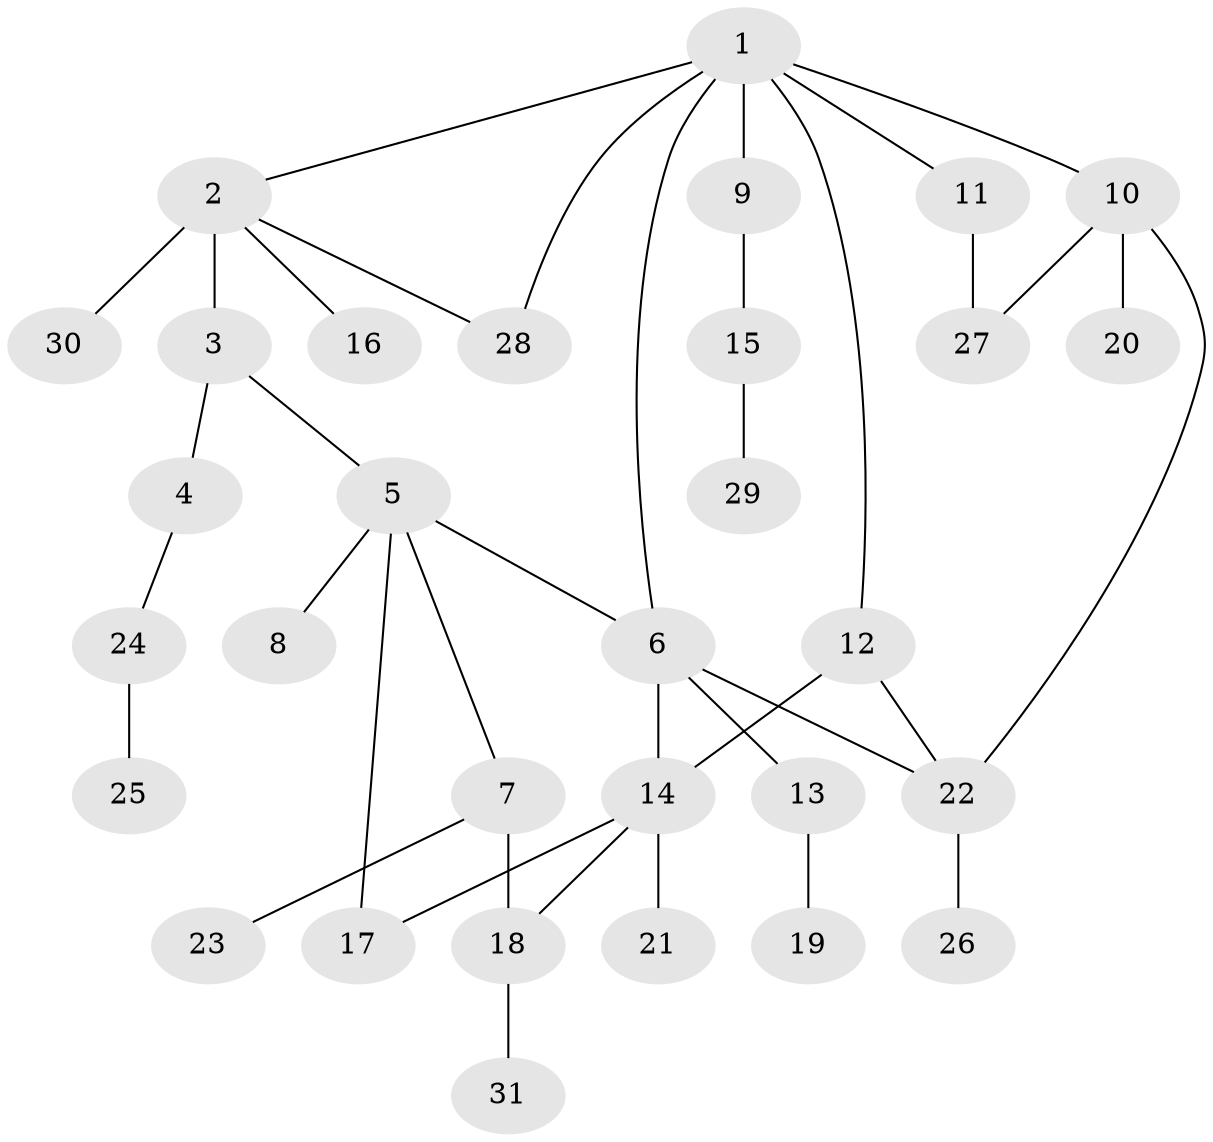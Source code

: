 // original degree distribution, {9: 0.009708737864077669, 3: 0.1650485436893204, 6: 0.019417475728155338, 4: 0.10679611650485436, 1: 0.44660194174757284, 7: 0.009708737864077669, 5: 0.009708737864077669, 2: 0.23300970873786409}
// Generated by graph-tools (version 1.1) at 2025/48/03/04/25 22:48:39]
// undirected, 31 vertices, 38 edges
graph export_dot {
  node [color=gray90,style=filled];
  1;
  2;
  3;
  4;
  5;
  6;
  7;
  8;
  9;
  10;
  11;
  12;
  13;
  14;
  15;
  16;
  17;
  18;
  19;
  20;
  21;
  22;
  23;
  24;
  25;
  26;
  27;
  28;
  29;
  30;
  31;
  1 -- 2 [weight=1.0];
  1 -- 6 [weight=1.0];
  1 -- 9 [weight=1.0];
  1 -- 10 [weight=1.0];
  1 -- 11 [weight=1.0];
  1 -- 12 [weight=1.0];
  1 -- 28 [weight=1.0];
  2 -- 3 [weight=3.0];
  2 -- 16 [weight=1.0];
  2 -- 28 [weight=1.0];
  2 -- 30 [weight=1.0];
  3 -- 4 [weight=1.0];
  3 -- 5 [weight=1.0];
  4 -- 24 [weight=1.0];
  5 -- 6 [weight=1.0];
  5 -- 7 [weight=1.0];
  5 -- 8 [weight=1.0];
  5 -- 17 [weight=1.0];
  6 -- 13 [weight=1.0];
  6 -- 14 [weight=1.0];
  6 -- 22 [weight=1.0];
  7 -- 18 [weight=2.0];
  7 -- 23 [weight=1.0];
  9 -- 15 [weight=2.0];
  10 -- 20 [weight=1.0];
  10 -- 22 [weight=1.0];
  10 -- 27 [weight=1.0];
  11 -- 27 [weight=1.0];
  12 -- 14 [weight=1.0];
  12 -- 22 [weight=1.0];
  13 -- 19 [weight=2.0];
  14 -- 17 [weight=1.0];
  14 -- 18 [weight=1.0];
  14 -- 21 [weight=2.0];
  15 -- 29 [weight=1.0];
  18 -- 31 [weight=1.0];
  22 -- 26 [weight=1.0];
  24 -- 25 [weight=2.0];
}
